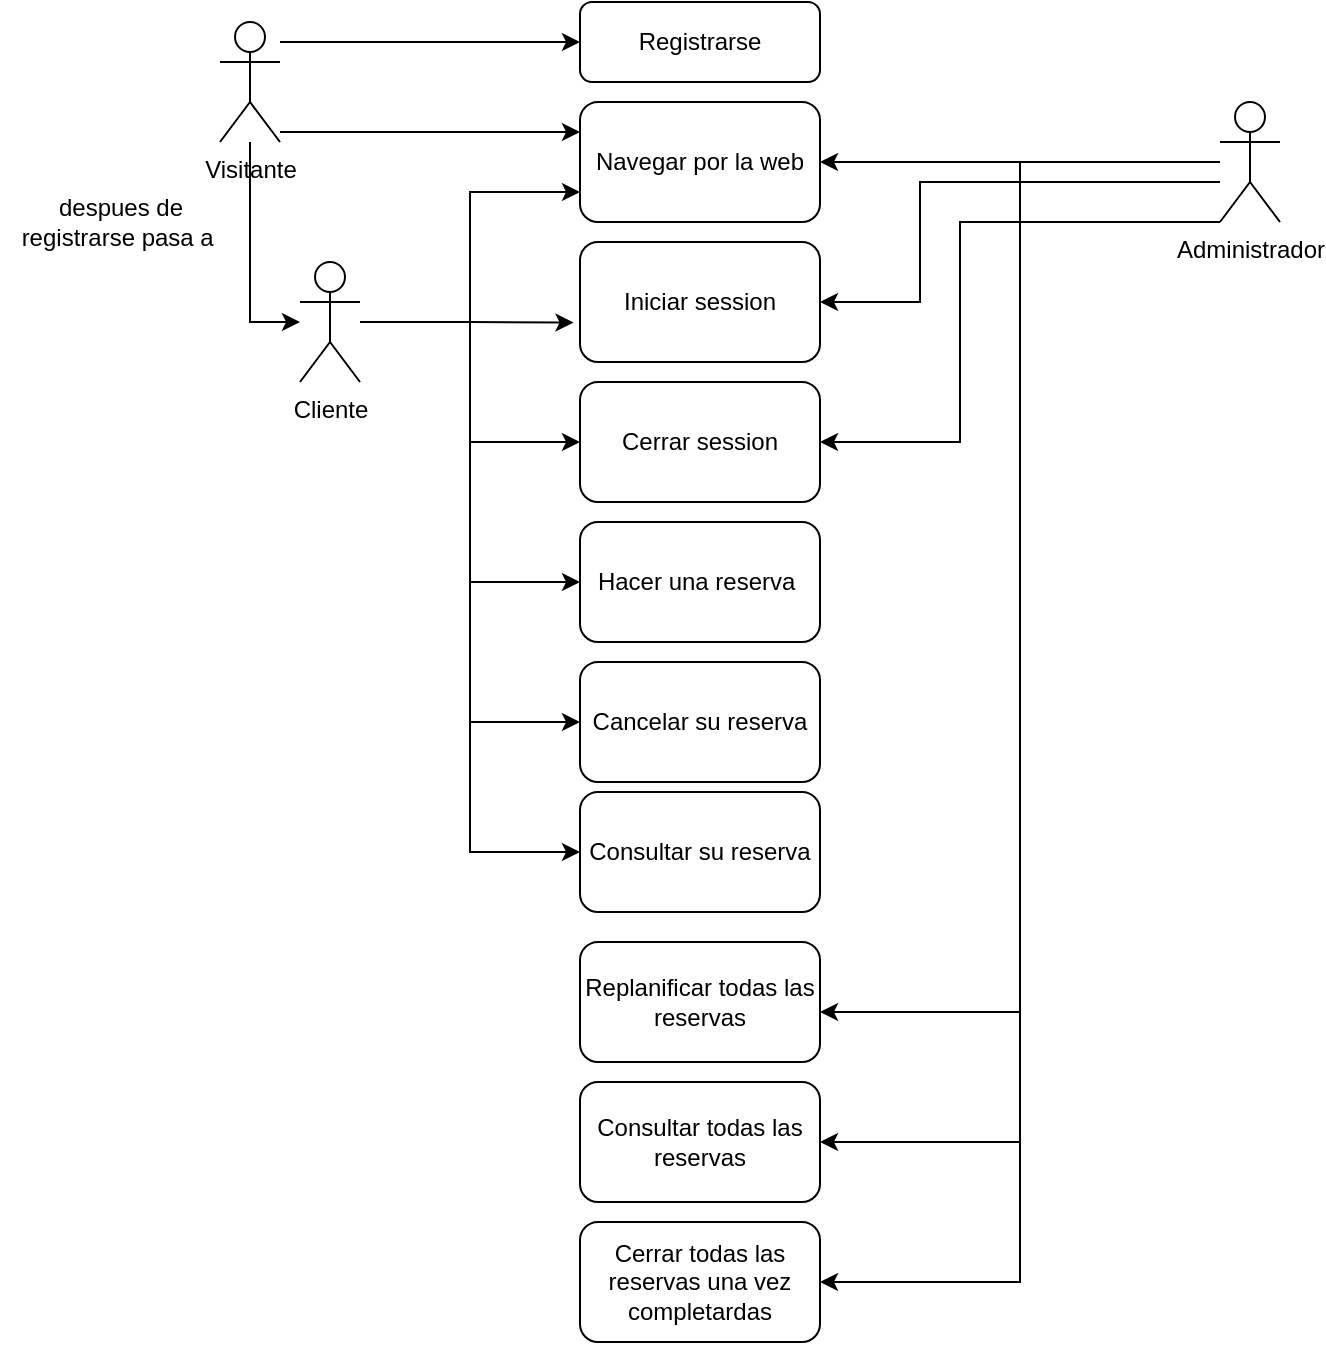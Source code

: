 <mxfile version="24.7.17">
  <diagram name="Pàgina-1" id="2x1OjTEu0YY_1S7heXDp">
    <mxGraphModel dx="2022" dy="615" grid="1" gridSize="10" guides="1" tooltips="1" connect="1" arrows="1" fold="1" page="1" pageScale="1" pageWidth="827" pageHeight="1169" math="0" shadow="0">
      <root>
        <mxCell id="0" />
        <mxCell id="1" parent="0" />
        <mxCell id="A1GwdK4R_Xscyr4KloxL-19" style="edgeStyle=orthogonalEdgeStyle;rounded=0;orthogonalLoop=1;jettySize=auto;html=1;entryX=0;entryY=0.75;entryDx=0;entryDy=0;" edge="1" parent="1" source="A1GwdK4R_Xscyr4KloxL-1" target="A1GwdK4R_Xscyr4KloxL-9">
          <mxGeometry relative="1" as="geometry" />
        </mxCell>
        <mxCell id="A1GwdK4R_Xscyr4KloxL-25" style="edgeStyle=orthogonalEdgeStyle;rounded=0;orthogonalLoop=1;jettySize=auto;html=1;" edge="1" parent="1" source="A1GwdK4R_Xscyr4KloxL-1" target="A1GwdK4R_Xscyr4KloxL-23">
          <mxGeometry relative="1" as="geometry" />
        </mxCell>
        <mxCell id="A1GwdK4R_Xscyr4KloxL-32" style="edgeStyle=orthogonalEdgeStyle;rounded=0;orthogonalLoop=1;jettySize=auto;html=1;entryX=0;entryY=0.5;entryDx=0;entryDy=0;" edge="1" parent="1" source="A1GwdK4R_Xscyr4KloxL-1" target="A1GwdK4R_Xscyr4KloxL-31">
          <mxGeometry relative="1" as="geometry" />
        </mxCell>
        <mxCell id="A1GwdK4R_Xscyr4KloxL-34" style="edgeStyle=orthogonalEdgeStyle;rounded=0;orthogonalLoop=1;jettySize=auto;html=1;entryX=0;entryY=0.5;entryDx=0;entryDy=0;" edge="1" parent="1" source="A1GwdK4R_Xscyr4KloxL-1" target="A1GwdK4R_Xscyr4KloxL-33">
          <mxGeometry relative="1" as="geometry" />
        </mxCell>
        <mxCell id="A1GwdK4R_Xscyr4KloxL-38" style="edgeStyle=orthogonalEdgeStyle;rounded=0;orthogonalLoop=1;jettySize=auto;html=1;entryX=0;entryY=0.5;entryDx=0;entryDy=0;" edge="1" parent="1" source="A1GwdK4R_Xscyr4KloxL-1" target="A1GwdK4R_Xscyr4KloxL-37">
          <mxGeometry relative="1" as="geometry" />
        </mxCell>
        <mxCell id="A1GwdK4R_Xscyr4KloxL-1" value="Cliente" style="shape=umlActor;verticalLabelPosition=bottom;verticalAlign=top;html=1;outlineConnect=0;" vertex="1" parent="1">
          <mxGeometry x="110" y="290" width="30" height="60" as="geometry" />
        </mxCell>
        <mxCell id="A1GwdK4R_Xscyr4KloxL-17" value="" style="edgeStyle=orthogonalEdgeStyle;rounded=0;orthogonalLoop=1;jettySize=auto;html=1;" edge="1" parent="1" source="A1GwdK4R_Xscyr4KloxL-2" target="A1GwdK4R_Xscyr4KloxL-15">
          <mxGeometry relative="1" as="geometry">
            <Array as="points">
              <mxPoint x="140" y="180" />
              <mxPoint x="140" y="180" />
            </Array>
          </mxGeometry>
        </mxCell>
        <mxCell id="A1GwdK4R_Xscyr4KloxL-29" style="edgeStyle=orthogonalEdgeStyle;rounded=0;orthogonalLoop=1;jettySize=auto;html=1;" edge="1" parent="1" source="A1GwdK4R_Xscyr4KloxL-2" target="A1GwdK4R_Xscyr4KloxL-1">
          <mxGeometry relative="1" as="geometry">
            <Array as="points">
              <mxPoint x="85" y="320" />
            </Array>
          </mxGeometry>
        </mxCell>
        <mxCell id="A1GwdK4R_Xscyr4KloxL-44" style="edgeStyle=orthogonalEdgeStyle;rounded=0;orthogonalLoop=1;jettySize=auto;html=1;entryX=0;entryY=0.25;entryDx=0;entryDy=0;" edge="1" parent="1" source="A1GwdK4R_Xscyr4KloxL-2" target="A1GwdK4R_Xscyr4KloxL-9">
          <mxGeometry relative="1" as="geometry">
            <Array as="points">
              <mxPoint x="140" y="225" />
              <mxPoint x="140" y="225" />
            </Array>
          </mxGeometry>
        </mxCell>
        <mxCell id="A1GwdK4R_Xscyr4KloxL-2" value="&lt;div&gt;Visitante&lt;/div&gt;" style="shape=umlActor;verticalLabelPosition=bottom;verticalAlign=top;html=1;outlineConnect=0;" vertex="1" parent="1">
          <mxGeometry x="70" y="170" width="30" height="60" as="geometry" />
        </mxCell>
        <mxCell id="A1GwdK4R_Xscyr4KloxL-20" style="edgeStyle=orthogonalEdgeStyle;rounded=0;orthogonalLoop=1;jettySize=auto;html=1;entryX=1;entryY=0.5;entryDx=0;entryDy=0;" edge="1" parent="1" source="A1GwdK4R_Xscyr4KloxL-8" target="A1GwdK4R_Xscyr4KloxL-9">
          <mxGeometry relative="1" as="geometry" />
        </mxCell>
        <mxCell id="A1GwdK4R_Xscyr4KloxL-27" style="edgeStyle=orthogonalEdgeStyle;rounded=0;orthogonalLoop=1;jettySize=auto;html=1;entryX=1;entryY=0.5;entryDx=0;entryDy=0;" edge="1" parent="1" source="A1GwdK4R_Xscyr4KloxL-8" target="A1GwdK4R_Xscyr4KloxL-22">
          <mxGeometry relative="1" as="geometry">
            <Array as="points">
              <mxPoint x="420" y="250" />
              <mxPoint x="420" y="310" />
            </Array>
          </mxGeometry>
        </mxCell>
        <mxCell id="A1GwdK4R_Xscyr4KloxL-28" style="edgeStyle=orthogonalEdgeStyle;rounded=0;orthogonalLoop=1;jettySize=auto;html=1;entryX=1;entryY=0.5;entryDx=0;entryDy=0;" edge="1" parent="1" source="A1GwdK4R_Xscyr4KloxL-8" target="A1GwdK4R_Xscyr4KloxL-23">
          <mxGeometry relative="1" as="geometry">
            <Array as="points">
              <mxPoint x="440" y="270" />
              <mxPoint x="440" y="380" />
            </Array>
          </mxGeometry>
        </mxCell>
        <mxCell id="A1GwdK4R_Xscyr4KloxL-40" style="edgeStyle=orthogonalEdgeStyle;rounded=0;orthogonalLoop=1;jettySize=auto;html=1;entryX=1;entryY=0.5;entryDx=0;entryDy=0;" edge="1" parent="1" source="A1GwdK4R_Xscyr4KloxL-8" target="A1GwdK4R_Xscyr4KloxL-39">
          <mxGeometry relative="1" as="geometry" />
        </mxCell>
        <mxCell id="A1GwdK4R_Xscyr4KloxL-46" style="edgeStyle=orthogonalEdgeStyle;rounded=0;orthogonalLoop=1;jettySize=auto;html=1;entryX=1;entryY=0.5;entryDx=0;entryDy=0;" edge="1" parent="1" source="A1GwdK4R_Xscyr4KloxL-8" target="A1GwdK4R_Xscyr4KloxL-45">
          <mxGeometry relative="1" as="geometry" />
        </mxCell>
        <mxCell id="A1GwdK4R_Xscyr4KloxL-8" value="Administrador" style="shape=umlActor;verticalLabelPosition=bottom;verticalAlign=top;html=1;outlineConnect=0;" vertex="1" parent="1">
          <mxGeometry x="570" y="210" width="30" height="60" as="geometry" />
        </mxCell>
        <mxCell id="A1GwdK4R_Xscyr4KloxL-9" value="Navegar por la web" style="rounded=1;whiteSpace=wrap;html=1;" vertex="1" parent="1">
          <mxGeometry x="250" y="210" width="120" height="60" as="geometry" />
        </mxCell>
        <mxCell id="A1GwdK4R_Xscyr4KloxL-15" value="Registrarse" style="rounded=1;whiteSpace=wrap;html=1;" vertex="1" parent="1">
          <mxGeometry x="250" y="160" width="120" height="40" as="geometry" />
        </mxCell>
        <mxCell id="A1GwdK4R_Xscyr4KloxL-22" value="Iniciar session" style="rounded=1;whiteSpace=wrap;html=1;" vertex="1" parent="1">
          <mxGeometry x="250" y="280" width="120" height="60" as="geometry" />
        </mxCell>
        <mxCell id="A1GwdK4R_Xscyr4KloxL-23" value="Cerrar session" style="rounded=1;whiteSpace=wrap;html=1;" vertex="1" parent="1">
          <mxGeometry x="250" y="350" width="120" height="60" as="geometry" />
        </mxCell>
        <mxCell id="A1GwdK4R_Xscyr4KloxL-26" style="edgeStyle=orthogonalEdgeStyle;rounded=0;orthogonalLoop=1;jettySize=auto;html=1;entryX=-0.027;entryY=0.671;entryDx=0;entryDy=0;entryPerimeter=0;" edge="1" parent="1" source="A1GwdK4R_Xscyr4KloxL-1" target="A1GwdK4R_Xscyr4KloxL-22">
          <mxGeometry relative="1" as="geometry" />
        </mxCell>
        <mxCell id="A1GwdK4R_Xscyr4KloxL-30" value="despues de &lt;br&gt;registrarse pasa a&amp;nbsp;" style="text;html=1;align=center;verticalAlign=middle;resizable=0;points=[];autosize=1;strokeColor=none;fillColor=none;" vertex="1" parent="1">
          <mxGeometry x="-40" y="250" width="120" height="40" as="geometry" />
        </mxCell>
        <mxCell id="A1GwdK4R_Xscyr4KloxL-31" value="Hacer una reserva&amp;nbsp;" style="rounded=1;whiteSpace=wrap;html=1;" vertex="1" parent="1">
          <mxGeometry x="250" y="420" width="120" height="60" as="geometry" />
        </mxCell>
        <mxCell id="A1GwdK4R_Xscyr4KloxL-33" value="Cancelar su reserva" style="rounded=1;whiteSpace=wrap;html=1;" vertex="1" parent="1">
          <mxGeometry x="250" y="490" width="120" height="60" as="geometry" />
        </mxCell>
        <mxCell id="A1GwdK4R_Xscyr4KloxL-35" value="Replanificar todas las reservas" style="rounded=1;whiteSpace=wrap;html=1;" vertex="1" parent="1">
          <mxGeometry x="250" y="630" width="120" height="60" as="geometry" />
        </mxCell>
        <mxCell id="A1GwdK4R_Xscyr4KloxL-36" style="edgeStyle=orthogonalEdgeStyle;rounded=0;orthogonalLoop=1;jettySize=auto;html=1;entryX=1;entryY=0.583;entryDx=0;entryDy=0;entryPerimeter=0;" edge="1" parent="1" source="A1GwdK4R_Xscyr4KloxL-8" target="A1GwdK4R_Xscyr4KloxL-35">
          <mxGeometry relative="1" as="geometry" />
        </mxCell>
        <mxCell id="A1GwdK4R_Xscyr4KloxL-37" value="Consultar su reserva" style="rounded=1;whiteSpace=wrap;html=1;" vertex="1" parent="1">
          <mxGeometry x="250" y="555" width="120" height="60" as="geometry" />
        </mxCell>
        <mxCell id="A1GwdK4R_Xscyr4KloxL-39" value="Consultar todas las reservas" style="rounded=1;whiteSpace=wrap;html=1;" vertex="1" parent="1">
          <mxGeometry x="250" y="700" width="120" height="60" as="geometry" />
        </mxCell>
        <mxCell id="A1GwdK4R_Xscyr4KloxL-45" value="Cerrar todas las reservas una vez completardas" style="rounded=1;whiteSpace=wrap;html=1;" vertex="1" parent="1">
          <mxGeometry x="250" y="770" width="120" height="60" as="geometry" />
        </mxCell>
      </root>
    </mxGraphModel>
  </diagram>
</mxfile>

